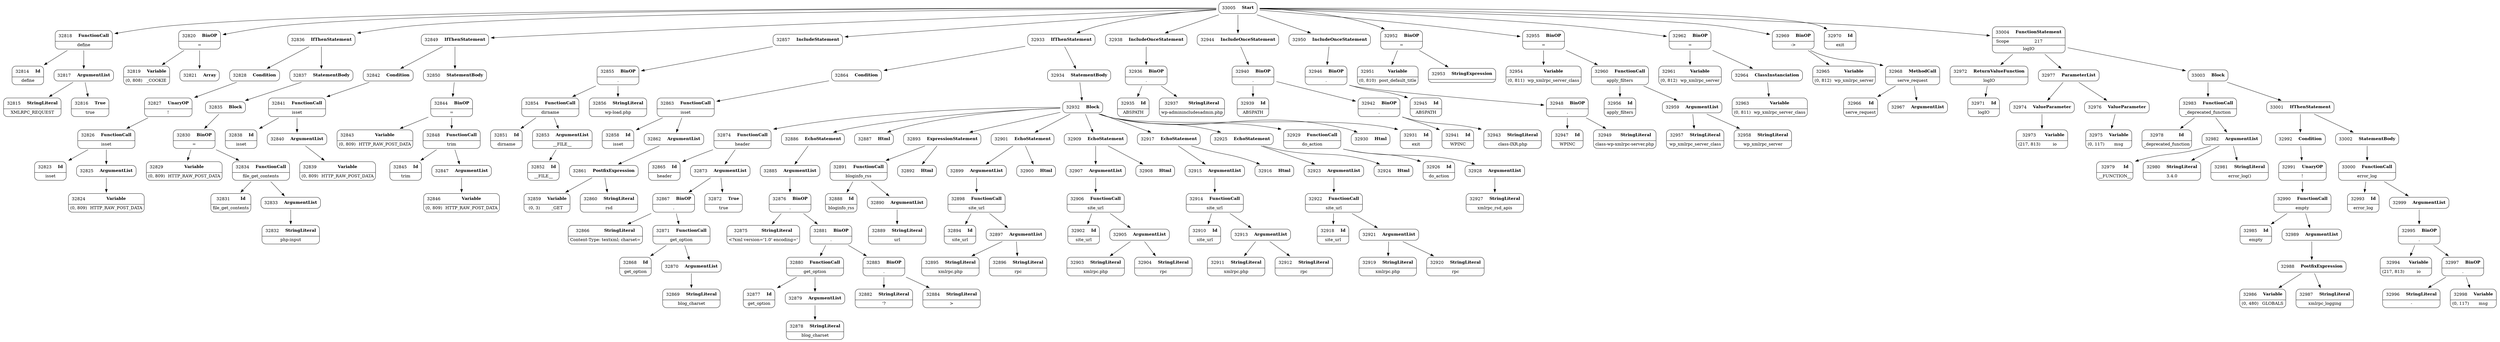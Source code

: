digraph ast {
node [shape=none];
32814 [label=<<TABLE border='1' cellspacing='0' cellpadding='10' style='rounded' ><TR><TD border='0'>32814</TD><TD border='0'><B>Id</B></TD></TR><HR/><TR><TD border='0' cellpadding='5' colspan='2'>define</TD></TR></TABLE>>];
32815 [label=<<TABLE border='1' cellspacing='0' cellpadding='10' style='rounded' ><TR><TD border='0'>32815</TD><TD border='0'><B>StringLiteral</B></TD></TR><HR/><TR><TD border='0' cellpadding='5' colspan='2'>XMLRPC_REQUEST</TD></TR></TABLE>>];
32816 [label=<<TABLE border='1' cellspacing='0' cellpadding='10' style='rounded' ><TR><TD border='0'>32816</TD><TD border='0'><B>True</B></TD></TR><HR/><TR><TD border='0' cellpadding='5' colspan='2'>true</TD></TR></TABLE>>];
32817 [label=<<TABLE border='1' cellspacing='0' cellpadding='10' style='rounded' ><TR><TD border='0'>32817</TD><TD border='0'><B>ArgumentList</B></TD></TR></TABLE>>];
32817 -> 32815 [weight=2];
32817 -> 32816 [weight=2];
32818 [label=<<TABLE border='1' cellspacing='0' cellpadding='10' style='rounded' ><TR><TD border='0'>32818</TD><TD border='0'><B>FunctionCall</B></TD></TR><HR/><TR><TD border='0' cellpadding='5' colspan='2'>define</TD></TR></TABLE>>];
32818 -> 32814 [weight=2];
32818 -> 32817 [weight=2];
32819 [label=<<TABLE border='1' cellspacing='0' cellpadding='10' style='rounded' ><TR><TD border='0'>32819</TD><TD border='0'><B>Variable</B></TD></TR><HR/><TR><TD border='0' cellpadding='5'>(0, 808)</TD><TD border='0' cellpadding='5'>_COOKIE</TD></TR></TABLE>>];
32820 [label=<<TABLE border='1' cellspacing='0' cellpadding='10' style='rounded' ><TR><TD border='0'>32820</TD><TD border='0'><B>BinOP</B></TD></TR><HR/><TR><TD border='0' cellpadding='5' colspan='2'>=</TD></TR></TABLE>>];
32820 -> 32819 [weight=2];
32820 -> 32821 [weight=2];
32821 [label=<<TABLE border='1' cellspacing='0' cellpadding='10' style='rounded' ><TR><TD border='0'>32821</TD><TD border='0'><B>Array</B></TD></TR></TABLE>>];
32823 [label=<<TABLE border='1' cellspacing='0' cellpadding='10' style='rounded' ><TR><TD border='0'>32823</TD><TD border='0'><B>Id</B></TD></TR><HR/><TR><TD border='0' cellpadding='5' colspan='2'>isset</TD></TR></TABLE>>];
32824 [label=<<TABLE border='1' cellspacing='0' cellpadding='10' style='rounded' ><TR><TD border='0'>32824</TD><TD border='0'><B>Variable</B></TD></TR><HR/><TR><TD border='0' cellpadding='5'>(0, 809)</TD><TD border='0' cellpadding='5'>HTTP_RAW_POST_DATA</TD></TR></TABLE>>];
32825 [label=<<TABLE border='1' cellspacing='0' cellpadding='10' style='rounded' ><TR><TD border='0'>32825</TD><TD border='0'><B>ArgumentList</B></TD></TR></TABLE>>];
32825 -> 32824 [weight=2];
32826 [label=<<TABLE border='1' cellspacing='0' cellpadding='10' style='rounded' ><TR><TD border='0'>32826</TD><TD border='0'><B>FunctionCall</B></TD></TR><HR/><TR><TD border='0' cellpadding='5' colspan='2'>isset</TD></TR></TABLE>>];
32826 -> 32823 [weight=2];
32826 -> 32825 [weight=2];
32827 [label=<<TABLE border='1' cellspacing='0' cellpadding='10' style='rounded' ><TR><TD border='0'>32827</TD><TD border='0'><B>UnaryOP</B></TD></TR><HR/><TR><TD border='0' cellpadding='5' colspan='2'>!</TD></TR></TABLE>>];
32827 -> 32826 [weight=2];
32828 [label=<<TABLE border='1' cellspacing='0' cellpadding='10' style='rounded' ><TR><TD border='0'>32828</TD><TD border='0'><B>Condition</B></TD></TR></TABLE>>];
32828 -> 32827 [weight=2];
32829 [label=<<TABLE border='1' cellspacing='0' cellpadding='10' style='rounded' ><TR><TD border='0'>32829</TD><TD border='0'><B>Variable</B></TD></TR><HR/><TR><TD border='0' cellpadding='5'>(0, 809)</TD><TD border='0' cellpadding='5'>HTTP_RAW_POST_DATA</TD></TR></TABLE>>];
32830 [label=<<TABLE border='1' cellspacing='0' cellpadding='10' style='rounded' ><TR><TD border='0'>32830</TD><TD border='0'><B>BinOP</B></TD></TR><HR/><TR><TD border='0' cellpadding='5' colspan='2'>=</TD></TR></TABLE>>];
32830 -> 32829 [weight=2];
32830 -> 32834 [weight=2];
32831 [label=<<TABLE border='1' cellspacing='0' cellpadding='10' style='rounded' ><TR><TD border='0'>32831</TD><TD border='0'><B>Id</B></TD></TR><HR/><TR><TD border='0' cellpadding='5' colspan='2'>file_get_contents</TD></TR></TABLE>>];
32832 [label=<<TABLE border='1' cellspacing='0' cellpadding='10' style='rounded' ><TR><TD border='0'>32832</TD><TD border='0'><B>StringLiteral</B></TD></TR><HR/><TR><TD border='0' cellpadding='5' colspan='2'>php:input</TD></TR></TABLE>>];
32833 [label=<<TABLE border='1' cellspacing='0' cellpadding='10' style='rounded' ><TR><TD border='0'>32833</TD><TD border='0'><B>ArgumentList</B></TD></TR></TABLE>>];
32833 -> 32832 [weight=2];
32834 [label=<<TABLE border='1' cellspacing='0' cellpadding='10' style='rounded' ><TR><TD border='0'>32834</TD><TD border='0'><B>FunctionCall</B></TD></TR><HR/><TR><TD border='0' cellpadding='5' colspan='2'>file_get_contents</TD></TR></TABLE>>];
32834 -> 32831 [weight=2];
32834 -> 32833 [weight=2];
32835 [label=<<TABLE border='1' cellspacing='0' cellpadding='10' style='rounded' ><TR><TD border='0'>32835</TD><TD border='0'><B>Block</B></TD></TR></TABLE>>];
32835 -> 32830 [weight=2];
32836 [label=<<TABLE border='1' cellspacing='0' cellpadding='10' style='rounded' ><TR><TD border='0'>32836</TD><TD border='0'><B>IfThenStatement</B></TD></TR></TABLE>>];
32836 -> 32828 [weight=2];
32836 -> 32837 [weight=2];
32837 [label=<<TABLE border='1' cellspacing='0' cellpadding='10' style='rounded' ><TR><TD border='0'>32837</TD><TD border='0'><B>StatementBody</B></TD></TR></TABLE>>];
32837 -> 32835 [weight=2];
32838 [label=<<TABLE border='1' cellspacing='0' cellpadding='10' style='rounded' ><TR><TD border='0'>32838</TD><TD border='0'><B>Id</B></TD></TR><HR/><TR><TD border='0' cellpadding='5' colspan='2'>isset</TD></TR></TABLE>>];
32839 [label=<<TABLE border='1' cellspacing='0' cellpadding='10' style='rounded' ><TR><TD border='0'>32839</TD><TD border='0'><B>Variable</B></TD></TR><HR/><TR><TD border='0' cellpadding='5'>(0, 809)</TD><TD border='0' cellpadding='5'>HTTP_RAW_POST_DATA</TD></TR></TABLE>>];
32840 [label=<<TABLE border='1' cellspacing='0' cellpadding='10' style='rounded' ><TR><TD border='0'>32840</TD><TD border='0'><B>ArgumentList</B></TD></TR></TABLE>>];
32840 -> 32839 [weight=2];
32841 [label=<<TABLE border='1' cellspacing='0' cellpadding='10' style='rounded' ><TR><TD border='0'>32841</TD><TD border='0'><B>FunctionCall</B></TD></TR><HR/><TR><TD border='0' cellpadding='5' colspan='2'>isset</TD></TR></TABLE>>];
32841 -> 32838 [weight=2];
32841 -> 32840 [weight=2];
32842 [label=<<TABLE border='1' cellspacing='0' cellpadding='10' style='rounded' ><TR><TD border='0'>32842</TD><TD border='0'><B>Condition</B></TD></TR></TABLE>>];
32842 -> 32841 [weight=2];
32843 [label=<<TABLE border='1' cellspacing='0' cellpadding='10' style='rounded' ><TR><TD border='0'>32843</TD><TD border='0'><B>Variable</B></TD></TR><HR/><TR><TD border='0' cellpadding='5'>(0, 809)</TD><TD border='0' cellpadding='5'>HTTP_RAW_POST_DATA</TD></TR></TABLE>>];
32844 [label=<<TABLE border='1' cellspacing='0' cellpadding='10' style='rounded' ><TR><TD border='0'>32844</TD><TD border='0'><B>BinOP</B></TD></TR><HR/><TR><TD border='0' cellpadding='5' colspan='2'>=</TD></TR></TABLE>>];
32844 -> 32843 [weight=2];
32844 -> 32848 [weight=2];
32845 [label=<<TABLE border='1' cellspacing='0' cellpadding='10' style='rounded' ><TR><TD border='0'>32845</TD><TD border='0'><B>Id</B></TD></TR><HR/><TR><TD border='0' cellpadding='5' colspan='2'>trim</TD></TR></TABLE>>];
32846 [label=<<TABLE border='1' cellspacing='0' cellpadding='10' style='rounded' ><TR><TD border='0'>32846</TD><TD border='0'><B>Variable</B></TD></TR><HR/><TR><TD border='0' cellpadding='5'>(0, 809)</TD><TD border='0' cellpadding='5'>HTTP_RAW_POST_DATA</TD></TR></TABLE>>];
32847 [label=<<TABLE border='1' cellspacing='0' cellpadding='10' style='rounded' ><TR><TD border='0'>32847</TD><TD border='0'><B>ArgumentList</B></TD></TR></TABLE>>];
32847 -> 32846 [weight=2];
32848 [label=<<TABLE border='1' cellspacing='0' cellpadding='10' style='rounded' ><TR><TD border='0'>32848</TD><TD border='0'><B>FunctionCall</B></TD></TR><HR/><TR><TD border='0' cellpadding='5' colspan='2'>trim</TD></TR></TABLE>>];
32848 -> 32845 [weight=2];
32848 -> 32847 [weight=2];
32849 [label=<<TABLE border='1' cellspacing='0' cellpadding='10' style='rounded' ><TR><TD border='0'>32849</TD><TD border='0'><B>IfThenStatement</B></TD></TR></TABLE>>];
32849 -> 32842 [weight=2];
32849 -> 32850 [weight=2];
32850 [label=<<TABLE border='1' cellspacing='0' cellpadding='10' style='rounded' ><TR><TD border='0'>32850</TD><TD border='0'><B>StatementBody</B></TD></TR></TABLE>>];
32850 -> 32844 [weight=2];
32851 [label=<<TABLE border='1' cellspacing='0' cellpadding='10' style='rounded' ><TR><TD border='0'>32851</TD><TD border='0'><B>Id</B></TD></TR><HR/><TR><TD border='0' cellpadding='5' colspan='2'>dirname</TD></TR></TABLE>>];
32852 [label=<<TABLE border='1' cellspacing='0' cellpadding='10' style='rounded' ><TR><TD border='0'>32852</TD><TD border='0'><B>Id</B></TD></TR><HR/><TR><TD border='0' cellpadding='5' colspan='2'>__FILE__</TD></TR></TABLE>>];
32853 [label=<<TABLE border='1' cellspacing='0' cellpadding='10' style='rounded' ><TR><TD border='0'>32853</TD><TD border='0'><B>ArgumentList</B></TD></TR><HR/><TR><TD border='0' cellpadding='5' colspan='2'>__FILE__</TD></TR></TABLE>>];
32853 -> 32852 [weight=2];
32854 [label=<<TABLE border='1' cellspacing='0' cellpadding='10' style='rounded' ><TR><TD border='0'>32854</TD><TD border='0'><B>FunctionCall</B></TD></TR><HR/><TR><TD border='0' cellpadding='5' colspan='2'>dirname</TD></TR></TABLE>>];
32854 -> 32851 [weight=2];
32854 -> 32853 [weight=2];
32855 [label=<<TABLE border='1' cellspacing='0' cellpadding='10' style='rounded' ><TR><TD border='0'>32855</TD><TD border='0'><B>BinOP</B></TD></TR><HR/><TR><TD border='0' cellpadding='5' colspan='2'>.</TD></TR></TABLE>>];
32855 -> 32854 [weight=2];
32855 -> 32856 [weight=2];
32856 [label=<<TABLE border='1' cellspacing='0' cellpadding='10' style='rounded' ><TR><TD border='0'>32856</TD><TD border='0'><B>StringLiteral</B></TD></TR><HR/><TR><TD border='0' cellpadding='5' colspan='2'>wp-load.php</TD></TR></TABLE>>];
32857 [label=<<TABLE border='1' cellspacing='0' cellpadding='10' style='rounded' ><TR><TD border='0'>32857</TD><TD border='0'><B>IncludeStatement</B></TD></TR></TABLE>>];
32857 -> 32855 [weight=2];
32858 [label=<<TABLE border='1' cellspacing='0' cellpadding='10' style='rounded' ><TR><TD border='0'>32858</TD><TD border='0'><B>Id</B></TD></TR><HR/><TR><TD border='0' cellpadding='5' colspan='2'>isset</TD></TR></TABLE>>];
32859 [label=<<TABLE border='1' cellspacing='0' cellpadding='10' style='rounded' ><TR><TD border='0'>32859</TD><TD border='0'><B>Variable</B></TD></TR><HR/><TR><TD border='0' cellpadding='5'>(0, 3)</TD><TD border='0' cellpadding='5'>_GET</TD></TR></TABLE>>];
32860 [label=<<TABLE border='1' cellspacing='0' cellpadding='10' style='rounded' ><TR><TD border='0'>32860</TD><TD border='0'><B>StringLiteral</B></TD></TR><HR/><TR><TD border='0' cellpadding='5' colspan='2'>rsd</TD></TR></TABLE>>];
32861 [label=<<TABLE border='1' cellspacing='0' cellpadding='10' style='rounded' ><TR><TD border='0'>32861</TD><TD border='0'><B>PostfixExpression</B></TD></TR></TABLE>>];
32861 -> 32859 [weight=2];
32861 -> 32860 [weight=2];
32862 [label=<<TABLE border='1' cellspacing='0' cellpadding='10' style='rounded' ><TR><TD border='0'>32862</TD><TD border='0'><B>ArgumentList</B></TD></TR></TABLE>>];
32862 -> 32861 [weight=2];
32863 [label=<<TABLE border='1' cellspacing='0' cellpadding='10' style='rounded' ><TR><TD border='0'>32863</TD><TD border='0'><B>FunctionCall</B></TD></TR><HR/><TR><TD border='0' cellpadding='5' colspan='2'>isset</TD></TR></TABLE>>];
32863 -> 32858 [weight=2];
32863 -> 32862 [weight=2];
32864 [label=<<TABLE border='1' cellspacing='0' cellpadding='10' style='rounded' ><TR><TD border='0'>32864</TD><TD border='0'><B>Condition</B></TD></TR></TABLE>>];
32864 -> 32863 [weight=2];
32865 [label=<<TABLE border='1' cellspacing='0' cellpadding='10' style='rounded' ><TR><TD border='0'>32865</TD><TD border='0'><B>Id</B></TD></TR><HR/><TR><TD border='0' cellpadding='5' colspan='2'>header</TD></TR></TABLE>>];
32866 [label=<<TABLE border='1' cellspacing='0' cellpadding='10' style='rounded' ><TR><TD border='0'>32866</TD><TD border='0'><B>StringLiteral</B></TD></TR><HR/><TR><TD border='0' cellpadding='5' colspan='2'>Content-Type: textxml; charset=</TD></TR></TABLE>>];
32867 [label=<<TABLE border='1' cellspacing='0' cellpadding='10' style='rounded' ><TR><TD border='0'>32867</TD><TD border='0'><B>BinOP</B></TD></TR><HR/><TR><TD border='0' cellpadding='5' colspan='2'>.</TD></TR></TABLE>>];
32867 -> 32866 [weight=2];
32867 -> 32871 [weight=2];
32868 [label=<<TABLE border='1' cellspacing='0' cellpadding='10' style='rounded' ><TR><TD border='0'>32868</TD><TD border='0'><B>Id</B></TD></TR><HR/><TR><TD border='0' cellpadding='5' colspan='2'>get_option</TD></TR></TABLE>>];
32869 [label=<<TABLE border='1' cellspacing='0' cellpadding='10' style='rounded' ><TR><TD border='0'>32869</TD><TD border='0'><B>StringLiteral</B></TD></TR><HR/><TR><TD border='0' cellpadding='5' colspan='2'>blog_charset</TD></TR></TABLE>>];
32870 [label=<<TABLE border='1' cellspacing='0' cellpadding='10' style='rounded' ><TR><TD border='0'>32870</TD><TD border='0'><B>ArgumentList</B></TD></TR></TABLE>>];
32870 -> 32869 [weight=2];
32871 [label=<<TABLE border='1' cellspacing='0' cellpadding='10' style='rounded' ><TR><TD border='0'>32871</TD><TD border='0'><B>FunctionCall</B></TD></TR><HR/><TR><TD border='0' cellpadding='5' colspan='2'>get_option</TD></TR></TABLE>>];
32871 -> 32868 [weight=2];
32871 -> 32870 [weight=2];
32872 [label=<<TABLE border='1' cellspacing='0' cellpadding='10' style='rounded' ><TR><TD border='0'>32872</TD><TD border='0'><B>True</B></TD></TR><HR/><TR><TD border='0' cellpadding='5' colspan='2'>true</TD></TR></TABLE>>];
32873 [label=<<TABLE border='1' cellspacing='0' cellpadding='10' style='rounded' ><TR><TD border='0'>32873</TD><TD border='0'><B>ArgumentList</B></TD></TR></TABLE>>];
32873 -> 32867 [weight=2];
32873 -> 32872 [weight=2];
32874 [label=<<TABLE border='1' cellspacing='0' cellpadding='10' style='rounded' ><TR><TD border='0'>32874</TD><TD border='0'><B>FunctionCall</B></TD></TR><HR/><TR><TD border='0' cellpadding='5' colspan='2'>header</TD></TR></TABLE>>];
32874 -> 32865 [weight=2];
32874 -> 32873 [weight=2];
32875 [label=<<TABLE border='1' cellspacing='0' cellpadding='10' style='rounded' ><TR><TD border='0'>32875</TD><TD border='0'><B>StringLiteral</B></TD></TR><HR/><TR><TD border='0' cellpadding='5' colspan='2'>&lt;?xml version='1.0' encoding='</TD></TR></TABLE>>];
32876 [label=<<TABLE border='1' cellspacing='0' cellpadding='10' style='rounded' ><TR><TD border='0'>32876</TD><TD border='0'><B>BinOP</B></TD></TR><HR/><TR><TD border='0' cellpadding='5' colspan='2'>.</TD></TR></TABLE>>];
32876 -> 32875 [weight=2];
32876 -> 32881 [weight=2];
32877 [label=<<TABLE border='1' cellspacing='0' cellpadding='10' style='rounded' ><TR><TD border='0'>32877</TD><TD border='0'><B>Id</B></TD></TR><HR/><TR><TD border='0' cellpadding='5' colspan='2'>get_option</TD></TR></TABLE>>];
32878 [label=<<TABLE border='1' cellspacing='0' cellpadding='10' style='rounded' ><TR><TD border='0'>32878</TD><TD border='0'><B>StringLiteral</B></TD></TR><HR/><TR><TD border='0' cellpadding='5' colspan='2'>blog_charset</TD></TR></TABLE>>];
32879 [label=<<TABLE border='1' cellspacing='0' cellpadding='10' style='rounded' ><TR><TD border='0'>32879</TD><TD border='0'><B>ArgumentList</B></TD></TR></TABLE>>];
32879 -> 32878 [weight=2];
32880 [label=<<TABLE border='1' cellspacing='0' cellpadding='10' style='rounded' ><TR><TD border='0'>32880</TD><TD border='0'><B>FunctionCall</B></TD></TR><HR/><TR><TD border='0' cellpadding='5' colspan='2'>get_option</TD></TR></TABLE>>];
32880 -> 32877 [weight=2];
32880 -> 32879 [weight=2];
32881 [label=<<TABLE border='1' cellspacing='0' cellpadding='10' style='rounded' ><TR><TD border='0'>32881</TD><TD border='0'><B>BinOP</B></TD></TR><HR/><TR><TD border='0' cellpadding='5' colspan='2'>.</TD></TR></TABLE>>];
32881 -> 32880 [weight=2];
32881 -> 32883 [weight=2];
32882 [label=<<TABLE border='1' cellspacing='0' cellpadding='10' style='rounded' ><TR><TD border='0'>32882</TD><TD border='0'><B>StringLiteral</B></TD></TR><HR/><TR><TD border='0' cellpadding='5' colspan='2'>'?</TD></TR></TABLE>>];
32883 [label=<<TABLE border='1' cellspacing='0' cellpadding='10' style='rounded' ><TR><TD border='0'>32883</TD><TD border='0'><B>BinOP</B></TD></TR><HR/><TR><TD border='0' cellpadding='5' colspan='2'>.</TD></TR></TABLE>>];
32883 -> 32882 [weight=2];
32883 -> 32884 [weight=2];
32884 [label=<<TABLE border='1' cellspacing='0' cellpadding='10' style='rounded' ><TR><TD border='0'>32884</TD><TD border='0'><B>StringLiteral</B></TD></TR><HR/><TR><TD border='0' cellpadding='5' colspan='2'>&gt;</TD></TR></TABLE>>];
32885 [label=<<TABLE border='1' cellspacing='0' cellpadding='10' style='rounded' ><TR><TD border='0'>32885</TD><TD border='0'><B>ArgumentList</B></TD></TR></TABLE>>];
32885 -> 32876 [weight=2];
32886 [label=<<TABLE border='1' cellspacing='0' cellpadding='10' style='rounded' ><TR><TD border='0'>32886</TD><TD border='0'><B>EchoStatement</B></TD></TR></TABLE>>];
32886 -> 32885 [weight=2];
32887 [label=<<TABLE border='1' cellspacing='0' cellpadding='10' style='rounded' ><TR><TD border='0'>32887</TD><TD border='0'><B>Html</B></TD></TR></TABLE>>];
32888 [label=<<TABLE border='1' cellspacing='0' cellpadding='10' style='rounded' ><TR><TD border='0'>32888</TD><TD border='0'><B>Id</B></TD></TR><HR/><TR><TD border='0' cellpadding='5' colspan='2'>bloginfo_rss</TD></TR></TABLE>>];
32889 [label=<<TABLE border='1' cellspacing='0' cellpadding='10' style='rounded' ><TR><TD border='0'>32889</TD><TD border='0'><B>StringLiteral</B></TD></TR><HR/><TR><TD border='0' cellpadding='5' colspan='2'>url</TD></TR></TABLE>>];
32890 [label=<<TABLE border='1' cellspacing='0' cellpadding='10' style='rounded' ><TR><TD border='0'>32890</TD><TD border='0'><B>ArgumentList</B></TD></TR></TABLE>>];
32890 -> 32889 [weight=2];
32891 [label=<<TABLE border='1' cellspacing='0' cellpadding='10' style='rounded' ><TR><TD border='0'>32891</TD><TD border='0'><B>FunctionCall</B></TD></TR><HR/><TR><TD border='0' cellpadding='5' colspan='2'>bloginfo_rss</TD></TR></TABLE>>];
32891 -> 32888 [weight=2];
32891 -> 32890 [weight=2];
32892 [label=<<TABLE border='1' cellspacing='0' cellpadding='10' style='rounded' ><TR><TD border='0'>32892</TD><TD border='0'><B>Html</B></TD></TR></TABLE>>];
32893 [label=<<TABLE border='1' cellspacing='0' cellpadding='10' style='rounded' ><TR><TD border='0'>32893</TD><TD border='0'><B>ExpressionStatement</B></TD></TR></TABLE>>];
32893 -> 32891 [weight=2];
32893 -> 32892 [weight=2];
32894 [label=<<TABLE border='1' cellspacing='0' cellpadding='10' style='rounded' ><TR><TD border='0'>32894</TD><TD border='0'><B>Id</B></TD></TR><HR/><TR><TD border='0' cellpadding='5' colspan='2'>site_url</TD></TR></TABLE>>];
32895 [label=<<TABLE border='1' cellspacing='0' cellpadding='10' style='rounded' ><TR><TD border='0'>32895</TD><TD border='0'><B>StringLiteral</B></TD></TR><HR/><TR><TD border='0' cellpadding='5' colspan='2'>xmlrpc.php</TD></TR></TABLE>>];
32896 [label=<<TABLE border='1' cellspacing='0' cellpadding='10' style='rounded' ><TR><TD border='0'>32896</TD><TD border='0'><B>StringLiteral</B></TD></TR><HR/><TR><TD border='0' cellpadding='5' colspan='2'>rpc</TD></TR></TABLE>>];
32897 [label=<<TABLE border='1' cellspacing='0' cellpadding='10' style='rounded' ><TR><TD border='0'>32897</TD><TD border='0'><B>ArgumentList</B></TD></TR></TABLE>>];
32897 -> 32895 [weight=2];
32897 -> 32896 [weight=2];
32898 [label=<<TABLE border='1' cellspacing='0' cellpadding='10' style='rounded' ><TR><TD border='0'>32898</TD><TD border='0'><B>FunctionCall</B></TD></TR><HR/><TR><TD border='0' cellpadding='5' colspan='2'>site_url</TD></TR></TABLE>>];
32898 -> 32894 [weight=2];
32898 -> 32897 [weight=2];
32899 [label=<<TABLE border='1' cellspacing='0' cellpadding='10' style='rounded' ><TR><TD border='0'>32899</TD><TD border='0'><B>ArgumentList</B></TD></TR></TABLE>>];
32899 -> 32898 [weight=2];
32900 [label=<<TABLE border='1' cellspacing='0' cellpadding='10' style='rounded' ><TR><TD border='0'>32900</TD><TD border='0'><B>Html</B></TD></TR></TABLE>>];
32901 [label=<<TABLE border='1' cellspacing='0' cellpadding='10' style='rounded' ><TR><TD border='0'>32901</TD><TD border='0'><B>EchoStatement</B></TD></TR></TABLE>>];
32901 -> 32899 [weight=2];
32901 -> 32900 [weight=2];
32902 [label=<<TABLE border='1' cellspacing='0' cellpadding='10' style='rounded' ><TR><TD border='0'>32902</TD><TD border='0'><B>Id</B></TD></TR><HR/><TR><TD border='0' cellpadding='5' colspan='2'>site_url</TD></TR></TABLE>>];
32903 [label=<<TABLE border='1' cellspacing='0' cellpadding='10' style='rounded' ><TR><TD border='0'>32903</TD><TD border='0'><B>StringLiteral</B></TD></TR><HR/><TR><TD border='0' cellpadding='5' colspan='2'>xmlrpc.php</TD></TR></TABLE>>];
32904 [label=<<TABLE border='1' cellspacing='0' cellpadding='10' style='rounded' ><TR><TD border='0'>32904</TD><TD border='0'><B>StringLiteral</B></TD></TR><HR/><TR><TD border='0' cellpadding='5' colspan='2'>rpc</TD></TR></TABLE>>];
32905 [label=<<TABLE border='1' cellspacing='0' cellpadding='10' style='rounded' ><TR><TD border='0'>32905</TD><TD border='0'><B>ArgumentList</B></TD></TR></TABLE>>];
32905 -> 32903 [weight=2];
32905 -> 32904 [weight=2];
32906 [label=<<TABLE border='1' cellspacing='0' cellpadding='10' style='rounded' ><TR><TD border='0'>32906</TD><TD border='0'><B>FunctionCall</B></TD></TR><HR/><TR><TD border='0' cellpadding='5' colspan='2'>site_url</TD></TR></TABLE>>];
32906 -> 32902 [weight=2];
32906 -> 32905 [weight=2];
32907 [label=<<TABLE border='1' cellspacing='0' cellpadding='10' style='rounded' ><TR><TD border='0'>32907</TD><TD border='0'><B>ArgumentList</B></TD></TR></TABLE>>];
32907 -> 32906 [weight=2];
32908 [label=<<TABLE border='1' cellspacing='0' cellpadding='10' style='rounded' ><TR><TD border='0'>32908</TD><TD border='0'><B>Html</B></TD></TR></TABLE>>];
32909 [label=<<TABLE border='1' cellspacing='0' cellpadding='10' style='rounded' ><TR><TD border='0'>32909</TD><TD border='0'><B>EchoStatement</B></TD></TR></TABLE>>];
32909 -> 32907 [weight=2];
32909 -> 32908 [weight=2];
32910 [label=<<TABLE border='1' cellspacing='0' cellpadding='10' style='rounded' ><TR><TD border='0'>32910</TD><TD border='0'><B>Id</B></TD></TR><HR/><TR><TD border='0' cellpadding='5' colspan='2'>site_url</TD></TR></TABLE>>];
32911 [label=<<TABLE border='1' cellspacing='0' cellpadding='10' style='rounded' ><TR><TD border='0'>32911</TD><TD border='0'><B>StringLiteral</B></TD></TR><HR/><TR><TD border='0' cellpadding='5' colspan='2'>xmlrpc.php</TD></TR></TABLE>>];
32912 [label=<<TABLE border='1' cellspacing='0' cellpadding='10' style='rounded' ><TR><TD border='0'>32912</TD><TD border='0'><B>StringLiteral</B></TD></TR><HR/><TR><TD border='0' cellpadding='5' colspan='2'>rpc</TD></TR></TABLE>>];
32913 [label=<<TABLE border='1' cellspacing='0' cellpadding='10' style='rounded' ><TR><TD border='0'>32913</TD><TD border='0'><B>ArgumentList</B></TD></TR></TABLE>>];
32913 -> 32911 [weight=2];
32913 -> 32912 [weight=2];
32914 [label=<<TABLE border='1' cellspacing='0' cellpadding='10' style='rounded' ><TR><TD border='0'>32914</TD><TD border='0'><B>FunctionCall</B></TD></TR><HR/><TR><TD border='0' cellpadding='5' colspan='2'>site_url</TD></TR></TABLE>>];
32914 -> 32910 [weight=2];
32914 -> 32913 [weight=2];
32915 [label=<<TABLE border='1' cellspacing='0' cellpadding='10' style='rounded' ><TR><TD border='0'>32915</TD><TD border='0'><B>ArgumentList</B></TD></TR></TABLE>>];
32915 -> 32914 [weight=2];
32916 [label=<<TABLE border='1' cellspacing='0' cellpadding='10' style='rounded' ><TR><TD border='0'>32916</TD><TD border='0'><B>Html</B></TD></TR></TABLE>>];
32917 [label=<<TABLE border='1' cellspacing='0' cellpadding='10' style='rounded' ><TR><TD border='0'>32917</TD><TD border='0'><B>EchoStatement</B></TD></TR></TABLE>>];
32917 -> 32915 [weight=2];
32917 -> 32916 [weight=2];
32918 [label=<<TABLE border='1' cellspacing='0' cellpadding='10' style='rounded' ><TR><TD border='0'>32918</TD><TD border='0'><B>Id</B></TD></TR><HR/><TR><TD border='0' cellpadding='5' colspan='2'>site_url</TD></TR></TABLE>>];
32919 [label=<<TABLE border='1' cellspacing='0' cellpadding='10' style='rounded' ><TR><TD border='0'>32919</TD><TD border='0'><B>StringLiteral</B></TD></TR><HR/><TR><TD border='0' cellpadding='5' colspan='2'>xmlrpc.php</TD></TR></TABLE>>];
32920 [label=<<TABLE border='1' cellspacing='0' cellpadding='10' style='rounded' ><TR><TD border='0'>32920</TD><TD border='0'><B>StringLiteral</B></TD></TR><HR/><TR><TD border='0' cellpadding='5' colspan='2'>rpc</TD></TR></TABLE>>];
32921 [label=<<TABLE border='1' cellspacing='0' cellpadding='10' style='rounded' ><TR><TD border='0'>32921</TD><TD border='0'><B>ArgumentList</B></TD></TR></TABLE>>];
32921 -> 32919 [weight=2];
32921 -> 32920 [weight=2];
32922 [label=<<TABLE border='1' cellspacing='0' cellpadding='10' style='rounded' ><TR><TD border='0'>32922</TD><TD border='0'><B>FunctionCall</B></TD></TR><HR/><TR><TD border='0' cellpadding='5' colspan='2'>site_url</TD></TR></TABLE>>];
32922 -> 32918 [weight=2];
32922 -> 32921 [weight=2];
32923 [label=<<TABLE border='1' cellspacing='0' cellpadding='10' style='rounded' ><TR><TD border='0'>32923</TD><TD border='0'><B>ArgumentList</B></TD></TR></TABLE>>];
32923 -> 32922 [weight=2];
32924 [label=<<TABLE border='1' cellspacing='0' cellpadding='10' style='rounded' ><TR><TD border='0'>32924</TD><TD border='0'><B>Html</B></TD></TR></TABLE>>];
32925 [label=<<TABLE border='1' cellspacing='0' cellpadding='10' style='rounded' ><TR><TD border='0'>32925</TD><TD border='0'><B>EchoStatement</B></TD></TR></TABLE>>];
32925 -> 32923 [weight=2];
32925 -> 32924 [weight=2];
32926 [label=<<TABLE border='1' cellspacing='0' cellpadding='10' style='rounded' ><TR><TD border='0'>32926</TD><TD border='0'><B>Id</B></TD></TR><HR/><TR><TD border='0' cellpadding='5' colspan='2'>do_action</TD></TR></TABLE>>];
32927 [label=<<TABLE border='1' cellspacing='0' cellpadding='10' style='rounded' ><TR><TD border='0'>32927</TD><TD border='0'><B>StringLiteral</B></TD></TR><HR/><TR><TD border='0' cellpadding='5' colspan='2'>xmlrpc_rsd_apis</TD></TR></TABLE>>];
32928 [label=<<TABLE border='1' cellspacing='0' cellpadding='10' style='rounded' ><TR><TD border='0'>32928</TD><TD border='0'><B>ArgumentList</B></TD></TR></TABLE>>];
32928 -> 32927 [weight=2];
32929 [label=<<TABLE border='1' cellspacing='0' cellpadding='10' style='rounded' ><TR><TD border='0'>32929</TD><TD border='0'><B>FunctionCall</B></TD></TR><HR/><TR><TD border='0' cellpadding='5' colspan='2'>do_action</TD></TR></TABLE>>];
32929 -> 32926 [weight=2];
32929 -> 32928 [weight=2];
32930 [label=<<TABLE border='1' cellspacing='0' cellpadding='10' style='rounded' ><TR><TD border='0'>32930</TD><TD border='0'><B>Html</B></TD></TR></TABLE>>];
32931 [label=<<TABLE border='1' cellspacing='0' cellpadding='10' style='rounded' ><TR><TD border='0'>32931</TD><TD border='0'><B>Id</B></TD></TR><HR/><TR><TD border='0' cellpadding='5' colspan='2'>exit</TD></TR></TABLE>>];
32932 [label=<<TABLE border='1' cellspacing='0' cellpadding='10' style='rounded' ><TR><TD border='0'>32932</TD><TD border='0'><B>Block</B></TD></TR></TABLE>>];
32932 -> 32874 [weight=2];
32932 -> 32886 [weight=2];
32932 -> 32887 [weight=2];
32932 -> 32893 [weight=2];
32932 -> 32901 [weight=2];
32932 -> 32909 [weight=2];
32932 -> 32917 [weight=2];
32932 -> 32925 [weight=2];
32932 -> 32929 [weight=2];
32932 -> 32930 [weight=2];
32932 -> 32931 [weight=2];
32933 [label=<<TABLE border='1' cellspacing='0' cellpadding='10' style='rounded' ><TR><TD border='0'>32933</TD><TD border='0'><B>IfThenStatement</B></TD></TR></TABLE>>];
32933 -> 32864 [weight=2];
32933 -> 32934 [weight=2];
32934 [label=<<TABLE border='1' cellspacing='0' cellpadding='10' style='rounded' ><TR><TD border='0'>32934</TD><TD border='0'><B>StatementBody</B></TD></TR></TABLE>>];
32934 -> 32932 [weight=2];
32935 [label=<<TABLE border='1' cellspacing='0' cellpadding='10' style='rounded' ><TR><TD border='0'>32935</TD><TD border='0'><B>Id</B></TD></TR><HR/><TR><TD border='0' cellpadding='5' colspan='2'>ABSPATH</TD></TR></TABLE>>];
32936 [label=<<TABLE border='1' cellspacing='0' cellpadding='10' style='rounded' ><TR><TD border='0'>32936</TD><TD border='0'><B>BinOP</B></TD></TR><HR/><TR><TD border='0' cellpadding='5' colspan='2'>.</TD></TR></TABLE>>];
32936 -> 32935 [weight=2];
32936 -> 32937 [weight=2];
32937 [label=<<TABLE border='1' cellspacing='0' cellpadding='10' style='rounded' ><TR><TD border='0'>32937</TD><TD border='0'><B>StringLiteral</B></TD></TR><HR/><TR><TD border='0' cellpadding='5' colspan='2'>wp-adminincludesadmin.php</TD></TR></TABLE>>];
32938 [label=<<TABLE border='1' cellspacing='0' cellpadding='10' style='rounded' ><TR><TD border='0'>32938</TD><TD border='0'><B>IncludeOnceStatement</B></TD></TR></TABLE>>];
32938 -> 32936 [weight=2];
32939 [label=<<TABLE border='1' cellspacing='0' cellpadding='10' style='rounded' ><TR><TD border='0'>32939</TD><TD border='0'><B>Id</B></TD></TR><HR/><TR><TD border='0' cellpadding='5' colspan='2'>ABSPATH</TD></TR></TABLE>>];
32940 [label=<<TABLE border='1' cellspacing='0' cellpadding='10' style='rounded' ><TR><TD border='0'>32940</TD><TD border='0'><B>BinOP</B></TD></TR><HR/><TR><TD border='0' cellpadding='5' colspan='2'>.</TD></TR></TABLE>>];
32940 -> 32939 [weight=2];
32940 -> 32942 [weight=2];
32941 [label=<<TABLE border='1' cellspacing='0' cellpadding='10' style='rounded' ><TR><TD border='0'>32941</TD><TD border='0'><B>Id</B></TD></TR><HR/><TR><TD border='0' cellpadding='5' colspan='2'>WPINC</TD></TR></TABLE>>];
32942 [label=<<TABLE border='1' cellspacing='0' cellpadding='10' style='rounded' ><TR><TD border='0'>32942</TD><TD border='0'><B>BinOP</B></TD></TR><HR/><TR><TD border='0' cellpadding='5' colspan='2'>.</TD></TR></TABLE>>];
32942 -> 32941 [weight=2];
32942 -> 32943 [weight=2];
32943 [label=<<TABLE border='1' cellspacing='0' cellpadding='10' style='rounded' ><TR><TD border='0'>32943</TD><TD border='0'><B>StringLiteral</B></TD></TR><HR/><TR><TD border='0' cellpadding='5' colspan='2'>class-IXR.php</TD></TR></TABLE>>];
32944 [label=<<TABLE border='1' cellspacing='0' cellpadding='10' style='rounded' ><TR><TD border='0'>32944</TD><TD border='0'><B>IncludeOnceStatement</B></TD></TR></TABLE>>];
32944 -> 32940 [weight=2];
32945 [label=<<TABLE border='1' cellspacing='0' cellpadding='10' style='rounded' ><TR><TD border='0'>32945</TD><TD border='0'><B>Id</B></TD></TR><HR/><TR><TD border='0' cellpadding='5' colspan='2'>ABSPATH</TD></TR></TABLE>>];
32946 [label=<<TABLE border='1' cellspacing='0' cellpadding='10' style='rounded' ><TR><TD border='0'>32946</TD><TD border='0'><B>BinOP</B></TD></TR><HR/><TR><TD border='0' cellpadding='5' colspan='2'>.</TD></TR></TABLE>>];
32946 -> 32945 [weight=2];
32946 -> 32948 [weight=2];
32947 [label=<<TABLE border='1' cellspacing='0' cellpadding='10' style='rounded' ><TR><TD border='0'>32947</TD><TD border='0'><B>Id</B></TD></TR><HR/><TR><TD border='0' cellpadding='5' colspan='2'>WPINC</TD></TR></TABLE>>];
32948 [label=<<TABLE border='1' cellspacing='0' cellpadding='10' style='rounded' ><TR><TD border='0'>32948</TD><TD border='0'><B>BinOP</B></TD></TR><HR/><TR><TD border='0' cellpadding='5' colspan='2'>.</TD></TR></TABLE>>];
32948 -> 32947 [weight=2];
32948 -> 32949 [weight=2];
32949 [label=<<TABLE border='1' cellspacing='0' cellpadding='10' style='rounded' ><TR><TD border='0'>32949</TD><TD border='0'><B>StringLiteral</B></TD></TR><HR/><TR><TD border='0' cellpadding='5' colspan='2'>class-wp-xmlrpc-server.php</TD></TR></TABLE>>];
32950 [label=<<TABLE border='1' cellspacing='0' cellpadding='10' style='rounded' ><TR><TD border='0'>32950</TD><TD border='0'><B>IncludeOnceStatement</B></TD></TR></TABLE>>];
32950 -> 32946 [weight=2];
32951 [label=<<TABLE border='1' cellspacing='0' cellpadding='10' style='rounded' ><TR><TD border='0'>32951</TD><TD border='0'><B>Variable</B></TD></TR><HR/><TR><TD border='0' cellpadding='5'>(0, 810)</TD><TD border='0' cellpadding='5'>post_default_title</TD></TR></TABLE>>];
32952 [label=<<TABLE border='1' cellspacing='0' cellpadding='10' style='rounded' ><TR><TD border='0'>32952</TD><TD border='0'><B>BinOP</B></TD></TR><HR/><TR><TD border='0' cellpadding='5' colspan='2'>=</TD></TR></TABLE>>];
32952 -> 32951 [weight=2];
32952 -> 32953 [weight=2];
32953 [label=<<TABLE border='1' cellspacing='0' cellpadding='10' style='rounded' ><TR><TD border='0'>32953</TD><TD border='0'><B>StringExpression</B></TD></TR><HR/><TR><TD border='0' cellpadding='5' colspan='2'></TD></TR></TABLE>>];
32954 [label=<<TABLE border='1' cellspacing='0' cellpadding='10' style='rounded' ><TR><TD border='0'>32954</TD><TD border='0'><B>Variable</B></TD></TR><HR/><TR><TD border='0' cellpadding='5'>(0, 811)</TD><TD border='0' cellpadding='5'>wp_xmlrpc_server_class</TD></TR></TABLE>>];
32955 [label=<<TABLE border='1' cellspacing='0' cellpadding='10' style='rounded' ><TR><TD border='0'>32955</TD><TD border='0'><B>BinOP</B></TD></TR><HR/><TR><TD border='0' cellpadding='5' colspan='2'>=</TD></TR></TABLE>>];
32955 -> 32954 [weight=2];
32955 -> 32960 [weight=2];
32956 [label=<<TABLE border='1' cellspacing='0' cellpadding='10' style='rounded' ><TR><TD border='0'>32956</TD><TD border='0'><B>Id</B></TD></TR><HR/><TR><TD border='0' cellpadding='5' colspan='2'>apply_filters</TD></TR></TABLE>>];
32957 [label=<<TABLE border='1' cellspacing='0' cellpadding='10' style='rounded' ><TR><TD border='0'>32957</TD><TD border='0'><B>StringLiteral</B></TD></TR><HR/><TR><TD border='0' cellpadding='5' colspan='2'>wp_xmlrpc_server_class</TD></TR></TABLE>>];
32958 [label=<<TABLE border='1' cellspacing='0' cellpadding='10' style='rounded' ><TR><TD border='0'>32958</TD><TD border='0'><B>StringLiteral</B></TD></TR><HR/><TR><TD border='0' cellpadding='5' colspan='2'>wp_xmlrpc_server</TD></TR></TABLE>>];
32959 [label=<<TABLE border='1' cellspacing='0' cellpadding='10' style='rounded' ><TR><TD border='0'>32959</TD><TD border='0'><B>ArgumentList</B></TD></TR></TABLE>>];
32959 -> 32957 [weight=2];
32959 -> 32958 [weight=2];
32960 [label=<<TABLE border='1' cellspacing='0' cellpadding='10' style='rounded' ><TR><TD border='0'>32960</TD><TD border='0'><B>FunctionCall</B></TD></TR><HR/><TR><TD border='0' cellpadding='5' colspan='2'>apply_filters</TD></TR></TABLE>>];
32960 -> 32956 [weight=2];
32960 -> 32959 [weight=2];
32961 [label=<<TABLE border='1' cellspacing='0' cellpadding='10' style='rounded' ><TR><TD border='0'>32961</TD><TD border='0'><B>Variable</B></TD></TR><HR/><TR><TD border='0' cellpadding='5'>(0, 812)</TD><TD border='0' cellpadding='5'>wp_xmlrpc_server</TD></TR></TABLE>>];
32962 [label=<<TABLE border='1' cellspacing='0' cellpadding='10' style='rounded' ><TR><TD border='0'>32962</TD><TD border='0'><B>BinOP</B></TD></TR><HR/><TR><TD border='0' cellpadding='5' colspan='2'>=</TD></TR></TABLE>>];
32962 -> 32961 [weight=2];
32962 -> 32964 [weight=2];
32963 [label=<<TABLE border='1' cellspacing='0' cellpadding='10' style='rounded' ><TR><TD border='0'>32963</TD><TD border='0'><B>Variable</B></TD></TR><HR/><TR><TD border='0' cellpadding='5'>(0, 811)</TD><TD border='0' cellpadding='5'>wp_xmlrpc_server_class</TD></TR></TABLE>>];
32964 [label=<<TABLE border='1' cellspacing='0' cellpadding='10' style='rounded' ><TR><TD border='0'>32964</TD><TD border='0'><B>ClassInstanciation</B></TD></TR></TABLE>>];
32964 -> 32963 [weight=2];
32965 [label=<<TABLE border='1' cellspacing='0' cellpadding='10' style='rounded' ><TR><TD border='0'>32965</TD><TD border='0'><B>Variable</B></TD></TR><HR/><TR><TD border='0' cellpadding='5'>(0, 812)</TD><TD border='0' cellpadding='5'>wp_xmlrpc_server</TD></TR></TABLE>>];
32966 [label=<<TABLE border='1' cellspacing='0' cellpadding='10' style='rounded' ><TR><TD border='0'>32966</TD><TD border='0'><B>Id</B></TD></TR><HR/><TR><TD border='0' cellpadding='5' colspan='2'>serve_request</TD></TR></TABLE>>];
32967 [label=<<TABLE border='1' cellspacing='0' cellpadding='10' style='rounded' ><TR><TD border='0'>32967</TD><TD border='0'><B>ArgumentList</B></TD></TR></TABLE>>];
32968 [label=<<TABLE border='1' cellspacing='0' cellpadding='10' style='rounded' ><TR><TD border='0'>32968</TD><TD border='0'><B>MethodCall</B></TD></TR><HR/><TR><TD border='0' cellpadding='5' colspan='2'>serve_request</TD></TR></TABLE>>];
32968 -> 32966 [weight=2];
32968 -> 32967 [weight=2];
32969 [label=<<TABLE border='1' cellspacing='0' cellpadding='10' style='rounded' ><TR><TD border='0'>32969</TD><TD border='0'><B>BinOP</B></TD></TR><HR/><TR><TD border='0' cellpadding='5' colspan='2'>-&gt;</TD></TR></TABLE>>];
32969 -> 32965 [weight=2];
32969 -> 32968 [weight=2];
32970 [label=<<TABLE border='1' cellspacing='0' cellpadding='10' style='rounded' ><TR><TD border='0'>32970</TD><TD border='0'><B>Id</B></TD></TR><HR/><TR><TD border='0' cellpadding='5' colspan='2'>exit</TD></TR></TABLE>>];
32971 [label=<<TABLE border='1' cellspacing='0' cellpadding='10' style='rounded' ><TR><TD border='0'>32971</TD><TD border='0'><B>Id</B></TD></TR><HR/><TR><TD border='0' cellpadding='5' colspan='2'>logIO</TD></TR></TABLE>>];
32972 [label=<<TABLE border='1' cellspacing='0' cellpadding='10' style='rounded' ><TR><TD border='0'>32972</TD><TD border='0'><B>ReturnValueFunction</B></TD></TR><HR/><TR><TD border='0' cellpadding='5' colspan='2'>logIO</TD></TR></TABLE>>];
32972 -> 32971 [weight=2];
32973 [label=<<TABLE border='1' cellspacing='0' cellpadding='10' style='rounded' ><TR><TD border='0'>32973</TD><TD border='0'><B>Variable</B></TD></TR><HR/><TR><TD border='0' cellpadding='5'>(217, 813)</TD><TD border='0' cellpadding='5'>io</TD></TR></TABLE>>];
32974 [label=<<TABLE border='1' cellspacing='0' cellpadding='10' style='rounded' ><TR><TD border='0'>32974</TD><TD border='0'><B>ValueParameter</B></TD></TR></TABLE>>];
32974 -> 32973 [weight=2];
32975 [label=<<TABLE border='1' cellspacing='0' cellpadding='10' style='rounded' ><TR><TD border='0'>32975</TD><TD border='0'><B>Variable</B></TD></TR><HR/><TR><TD border='0' cellpadding='5'>(0, 117)</TD><TD border='0' cellpadding='5'>msg</TD></TR></TABLE>>];
32976 [label=<<TABLE border='1' cellspacing='0' cellpadding='10' style='rounded' ><TR><TD border='0'>32976</TD><TD border='0'><B>ValueParameter</B></TD></TR></TABLE>>];
32976 -> 32975 [weight=2];
32977 [label=<<TABLE border='1' cellspacing='0' cellpadding='10' style='rounded' ><TR><TD border='0'>32977</TD><TD border='0'><B>ParameterList</B></TD></TR></TABLE>>];
32977 -> 32974 [weight=2];
32977 -> 32976 [weight=2];
32978 [label=<<TABLE border='1' cellspacing='0' cellpadding='10' style='rounded' ><TR><TD border='0'>32978</TD><TD border='0'><B>Id</B></TD></TR><HR/><TR><TD border='0' cellpadding='5' colspan='2'>_deprecated_function</TD></TR></TABLE>>];
32979 [label=<<TABLE border='1' cellspacing='0' cellpadding='10' style='rounded' ><TR><TD border='0'>32979</TD><TD border='0'><B>Id</B></TD></TR><HR/><TR><TD border='0' cellpadding='5' colspan='2'>__FUNCTION__</TD></TR></TABLE>>];
32980 [label=<<TABLE border='1' cellspacing='0' cellpadding='10' style='rounded' ><TR><TD border='0'>32980</TD><TD border='0'><B>StringLiteral</B></TD></TR><HR/><TR><TD border='0' cellpadding='5' colspan='2'>3.4.0</TD></TR></TABLE>>];
32981 [label=<<TABLE border='1' cellspacing='0' cellpadding='10' style='rounded' ><TR><TD border='0'>32981</TD><TD border='0'><B>StringLiteral</B></TD></TR><HR/><TR><TD border='0' cellpadding='5' colspan='2'>error_log()</TD></TR></TABLE>>];
32982 [label=<<TABLE border='1' cellspacing='0' cellpadding='10' style='rounded' ><TR><TD border='0'>32982</TD><TD border='0'><B>ArgumentList</B></TD></TR></TABLE>>];
32982 -> 32979 [weight=2];
32982 -> 32980 [weight=2];
32982 -> 32981 [weight=2];
32983 [label=<<TABLE border='1' cellspacing='0' cellpadding='10' style='rounded' ><TR><TD border='0'>32983</TD><TD border='0'><B>FunctionCall</B></TD></TR><HR/><TR><TD border='0' cellpadding='5' colspan='2'>_deprecated_function</TD></TR></TABLE>>];
32983 -> 32978 [weight=2];
32983 -> 32982 [weight=2];
32985 [label=<<TABLE border='1' cellspacing='0' cellpadding='10' style='rounded' ><TR><TD border='0'>32985</TD><TD border='0'><B>Id</B></TD></TR><HR/><TR><TD border='0' cellpadding='5' colspan='2'>empty</TD></TR></TABLE>>];
32986 [label=<<TABLE border='1' cellspacing='0' cellpadding='10' style='rounded' ><TR><TD border='0'>32986</TD><TD border='0'><B>Variable</B></TD></TR><HR/><TR><TD border='0' cellpadding='5'>(0, 480)</TD><TD border='0' cellpadding='5'>GLOBALS</TD></TR></TABLE>>];
32987 [label=<<TABLE border='1' cellspacing='0' cellpadding='10' style='rounded' ><TR><TD border='0'>32987</TD><TD border='0'><B>StringLiteral</B></TD></TR><HR/><TR><TD border='0' cellpadding='5' colspan='2'>xmlrpc_logging</TD></TR></TABLE>>];
32988 [label=<<TABLE border='1' cellspacing='0' cellpadding='10' style='rounded' ><TR><TD border='0'>32988</TD><TD border='0'><B>PostfixExpression</B></TD></TR></TABLE>>];
32988 -> 32986 [weight=2];
32988 -> 32987 [weight=2];
32989 [label=<<TABLE border='1' cellspacing='0' cellpadding='10' style='rounded' ><TR><TD border='0'>32989</TD><TD border='0'><B>ArgumentList</B></TD></TR></TABLE>>];
32989 -> 32988 [weight=2];
32990 [label=<<TABLE border='1' cellspacing='0' cellpadding='10' style='rounded' ><TR><TD border='0'>32990</TD><TD border='0'><B>FunctionCall</B></TD></TR><HR/><TR><TD border='0' cellpadding='5' colspan='2'>empty</TD></TR></TABLE>>];
32990 -> 32985 [weight=2];
32990 -> 32989 [weight=2];
32991 [label=<<TABLE border='1' cellspacing='0' cellpadding='10' style='rounded' ><TR><TD border='0'>32991</TD><TD border='0'><B>UnaryOP</B></TD></TR><HR/><TR><TD border='0' cellpadding='5' colspan='2'>!</TD></TR></TABLE>>];
32991 -> 32990 [weight=2];
32992 [label=<<TABLE border='1' cellspacing='0' cellpadding='10' style='rounded' ><TR><TD border='0'>32992</TD><TD border='0'><B>Condition</B></TD></TR></TABLE>>];
32992 -> 32991 [weight=2];
32993 [label=<<TABLE border='1' cellspacing='0' cellpadding='10' style='rounded' ><TR><TD border='0'>32993</TD><TD border='0'><B>Id</B></TD></TR><HR/><TR><TD border='0' cellpadding='5' colspan='2'>error_log</TD></TR></TABLE>>];
32994 [label=<<TABLE border='1' cellspacing='0' cellpadding='10' style='rounded' ><TR><TD border='0'>32994</TD><TD border='0'><B>Variable</B></TD></TR><HR/><TR><TD border='0' cellpadding='5'>(217, 813)</TD><TD border='0' cellpadding='5'>io</TD></TR></TABLE>>];
32995 [label=<<TABLE border='1' cellspacing='0' cellpadding='10' style='rounded' ><TR><TD border='0'>32995</TD><TD border='0'><B>BinOP</B></TD></TR><HR/><TR><TD border='0' cellpadding='5' colspan='2'>.</TD></TR></TABLE>>];
32995 -> 32994 [weight=2];
32995 -> 32997 [weight=2];
32996 [label=<<TABLE border='1' cellspacing='0' cellpadding='10' style='rounded' ><TR><TD border='0'>32996</TD><TD border='0'><B>StringLiteral</B></TD></TR><HR/><TR><TD border='0' cellpadding='5' colspan='2'> - </TD></TR></TABLE>>];
32997 [label=<<TABLE border='1' cellspacing='0' cellpadding='10' style='rounded' ><TR><TD border='0'>32997</TD><TD border='0'><B>BinOP</B></TD></TR><HR/><TR><TD border='0' cellpadding='5' colspan='2'>.</TD></TR></TABLE>>];
32997 -> 32996 [weight=2];
32997 -> 32998 [weight=2];
32998 [label=<<TABLE border='1' cellspacing='0' cellpadding='10' style='rounded' ><TR><TD border='0'>32998</TD><TD border='0'><B>Variable</B></TD></TR><HR/><TR><TD border='0' cellpadding='5'>(0, 117)</TD><TD border='0' cellpadding='5'>msg</TD></TR></TABLE>>];
32999 [label=<<TABLE border='1' cellspacing='0' cellpadding='10' style='rounded' ><TR><TD border='0'>32999</TD><TD border='0'><B>ArgumentList</B></TD></TR></TABLE>>];
32999 -> 32995 [weight=2];
33000 [label=<<TABLE border='1' cellspacing='0' cellpadding='10' style='rounded' ><TR><TD border='0'>33000</TD><TD border='0'><B>FunctionCall</B></TD></TR><HR/><TR><TD border='0' cellpadding='5' colspan='2'>error_log</TD></TR></TABLE>>];
33000 -> 32993 [weight=2];
33000 -> 32999 [weight=2];
33001 [label=<<TABLE border='1' cellspacing='0' cellpadding='10' style='rounded' ><TR><TD border='0'>33001</TD><TD border='0'><B>IfThenStatement</B></TD></TR></TABLE>>];
33001 -> 32992 [weight=2];
33001 -> 33002 [weight=2];
33002 [label=<<TABLE border='1' cellspacing='0' cellpadding='10' style='rounded' ><TR><TD border='0'>33002</TD><TD border='0'><B>StatementBody</B></TD></TR></TABLE>>];
33002 -> 33000 [weight=2];
33003 [label=<<TABLE border='1' cellspacing='0' cellpadding='10' style='rounded' ><TR><TD border='0'>33003</TD><TD border='0'><B>Block</B></TD></TR></TABLE>>];
33003 -> 32983 [weight=2];
33003 -> 33001 [weight=2];
33004 [label=<<TABLE border='1' cellspacing='0' cellpadding='10' style='rounded' ><TR><TD border='0'>33004</TD><TD border='0'><B>FunctionStatement</B></TD></TR><HR/><TR><TD border='0' cellpadding='5'>Scope</TD><TD border='0' cellpadding='5'>217</TD></TR><HR/><TR><TD border='0' cellpadding='5' colspan='2'>logIO</TD></TR></TABLE>>];
33004 -> 32972 [weight=2];
33004 -> 32977 [weight=2];
33004 -> 33003 [weight=2];
33005 [label=<<TABLE border='1' cellspacing='0' cellpadding='10' style='rounded' ><TR><TD border='0'>33005</TD><TD border='0'><B>Start</B></TD></TR></TABLE>>];
33005 -> 32818 [weight=2];
33005 -> 32820 [weight=2];
33005 -> 32836 [weight=2];
33005 -> 32849 [weight=2];
33005 -> 32857 [weight=2];
33005 -> 32933 [weight=2];
33005 -> 32938 [weight=2];
33005 -> 32944 [weight=2];
33005 -> 32950 [weight=2];
33005 -> 32952 [weight=2];
33005 -> 32955 [weight=2];
33005 -> 32962 [weight=2];
33005 -> 32969 [weight=2];
33005 -> 32970 [weight=2];
33005 -> 33004 [weight=2];
}
